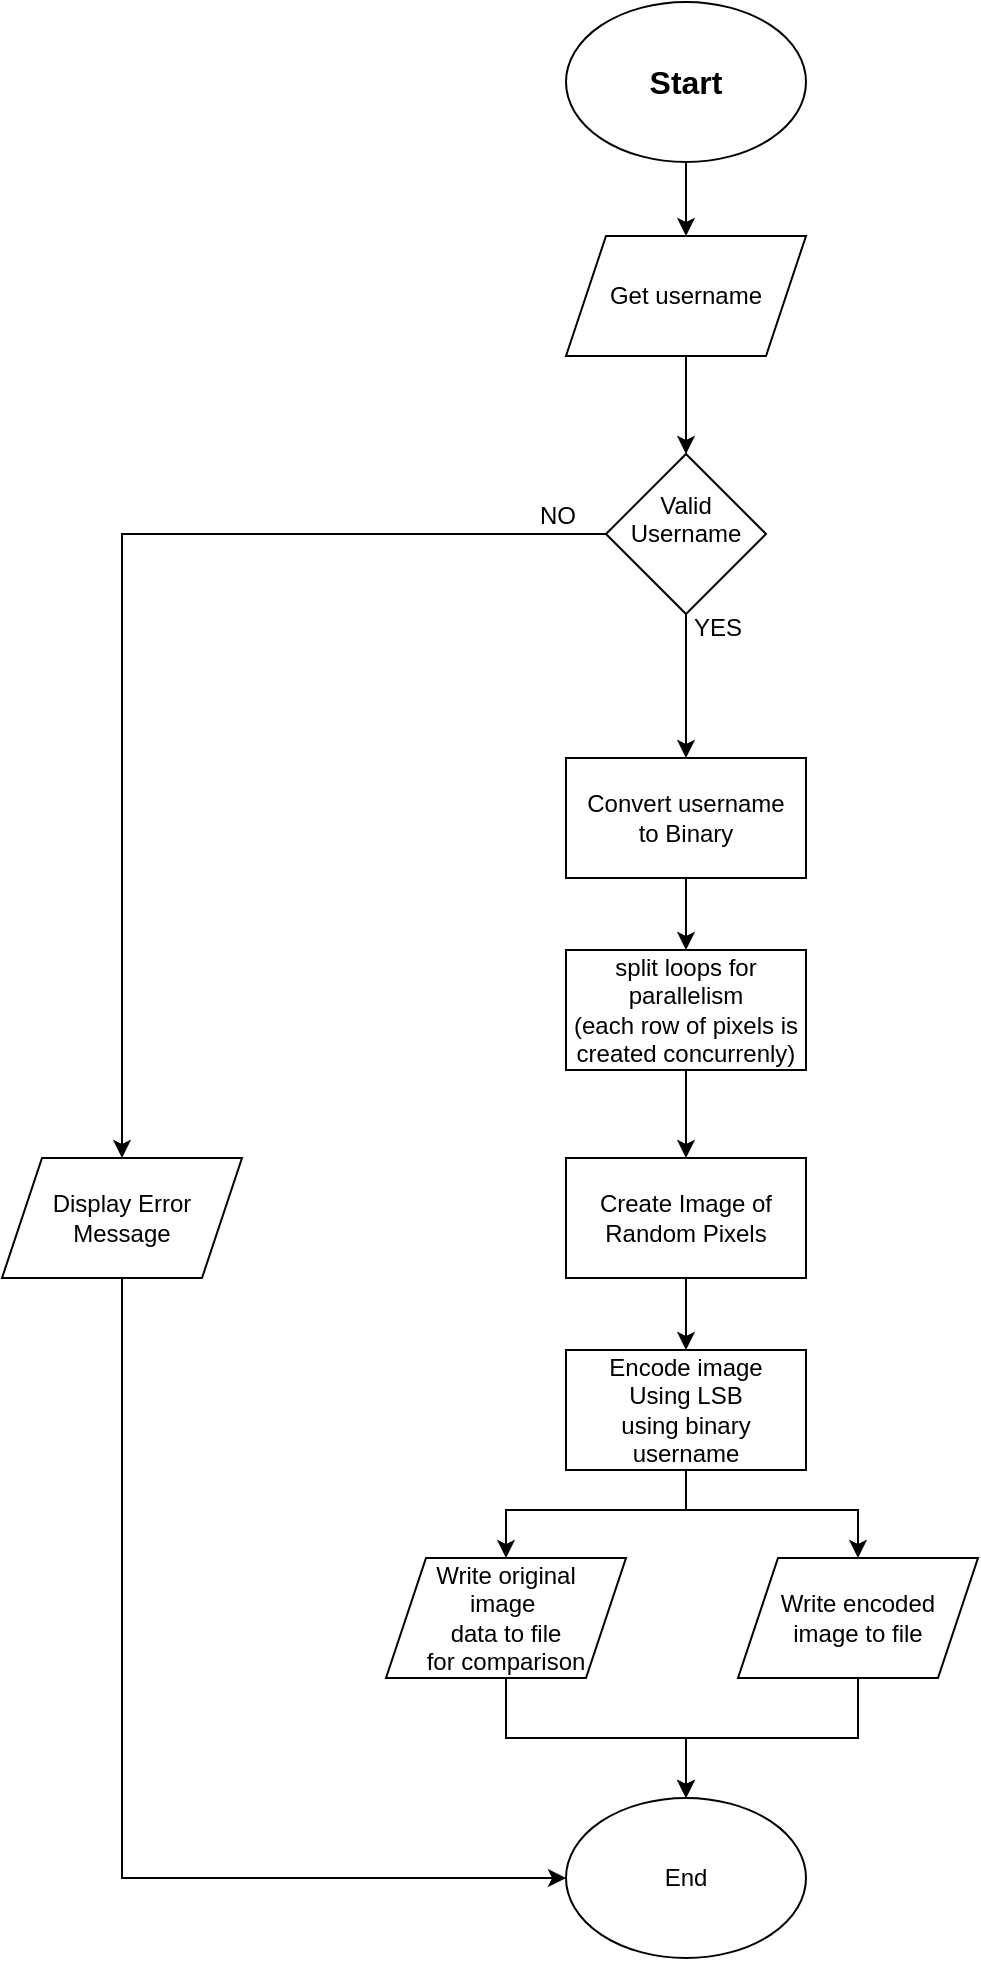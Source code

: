 <mxfile version="24.4.4" type="github">
  <diagram name="Page-1" id="ywzD3UhgZtG4djPLUcJU">
    <mxGraphModel dx="794" dy="642" grid="1" gridSize="8" guides="1" tooltips="1" connect="1" arrows="1" fold="1" page="1" pageScale="1" pageWidth="827" pageHeight="1169" math="0" shadow="0">
      <root>
        <mxCell id="0" />
        <mxCell id="1" parent="0" />
        <mxCell id="nI5EKrdtgNmoE0d4Wx78-1" style="edgeStyle=orthogonalEdgeStyle;rounded=0;orthogonalLoop=1;jettySize=auto;html=1;entryX=0.5;entryY=0;entryDx=0;entryDy=0;" edge="1" parent="1" source="nI5EKrdtgNmoE0d4Wx78-2" target="nI5EKrdtgNmoE0d4Wx78-4">
          <mxGeometry relative="1" as="geometry" />
        </mxCell>
        <mxCell id="nI5EKrdtgNmoE0d4Wx78-2" value="&lt;font style=&quot;font-size: 16px;&quot;&gt;&lt;b&gt;Start&lt;/b&gt;&lt;/font&gt;" style="ellipse;whiteSpace=wrap;html=1;" vertex="1" parent="1">
          <mxGeometry x="362" y="38" width="120" height="80" as="geometry" />
        </mxCell>
        <mxCell id="nI5EKrdtgNmoE0d4Wx78-3" style="edgeStyle=orthogonalEdgeStyle;rounded=0;orthogonalLoop=1;jettySize=auto;html=1;entryX=0.5;entryY=0;entryDx=0;entryDy=0;" edge="1" parent="1" source="nI5EKrdtgNmoE0d4Wx78-4" target="nI5EKrdtgNmoE0d4Wx78-9">
          <mxGeometry relative="1" as="geometry" />
        </mxCell>
        <mxCell id="nI5EKrdtgNmoE0d4Wx78-4" value="Get username" style="shape=parallelogram;perimeter=parallelogramPerimeter;whiteSpace=wrap;html=1;fixedSize=1;" vertex="1" parent="1">
          <mxGeometry x="362" y="155" width="120" height="60" as="geometry" />
        </mxCell>
        <mxCell id="nI5EKrdtgNmoE0d4Wx78-5" style="edgeStyle=orthogonalEdgeStyle;rounded=0;orthogonalLoop=1;jettySize=auto;html=1;entryX=0;entryY=0.5;entryDx=0;entryDy=0;" edge="1" parent="1" source="nI5EKrdtgNmoE0d4Wx78-6" target="nI5EKrdtgNmoE0d4Wx78-19">
          <mxGeometry relative="1" as="geometry">
            <Array as="points">
              <mxPoint x="140" y="976" />
            </Array>
          </mxGeometry>
        </mxCell>
        <mxCell id="nI5EKrdtgNmoE0d4Wx78-6" value="Display Error&lt;br&gt;Message" style="shape=parallelogram;perimeter=parallelogramPerimeter;whiteSpace=wrap;html=1;fixedSize=1;" vertex="1" parent="1">
          <mxGeometry x="80" y="616" width="120" height="60" as="geometry" />
        </mxCell>
        <mxCell id="nI5EKrdtgNmoE0d4Wx78-7" style="edgeStyle=orthogonalEdgeStyle;rounded=0;orthogonalLoop=1;jettySize=auto;html=1;exitX=0;exitY=0.5;exitDx=0;exitDy=0;entryX=0.5;entryY=0;entryDx=0;entryDy=0;" edge="1" parent="1" source="nI5EKrdtgNmoE0d4Wx78-9" target="nI5EKrdtgNmoE0d4Wx78-6">
          <mxGeometry relative="1" as="geometry" />
        </mxCell>
        <mxCell id="nI5EKrdtgNmoE0d4Wx78-8" style="edgeStyle=orthogonalEdgeStyle;rounded=0;orthogonalLoop=1;jettySize=auto;html=1;entryX=0.5;entryY=0;entryDx=0;entryDy=0;" edge="1" parent="1" source="nI5EKrdtgNmoE0d4Wx78-9" target="nI5EKrdtgNmoE0d4Wx78-23">
          <mxGeometry relative="1" as="geometry" />
        </mxCell>
        <mxCell id="nI5EKrdtgNmoE0d4Wx78-9" value="&lt;div&gt;Valid Username&lt;/div&gt;&lt;div&gt;&lt;br&gt;&lt;/div&gt;" style="rhombus;whiteSpace=wrap;html=1;" vertex="1" parent="1">
          <mxGeometry x="382" y="264" width="80" height="80" as="geometry" />
        </mxCell>
        <mxCell id="nI5EKrdtgNmoE0d4Wx78-10" style="edgeStyle=orthogonalEdgeStyle;rounded=0;orthogonalLoop=1;jettySize=auto;html=1;entryX=0.5;entryY=0;entryDx=0;entryDy=0;" edge="1" parent="1" source="nI5EKrdtgNmoE0d4Wx78-11" target="nI5EKrdtgNmoE0d4Wx78-14">
          <mxGeometry relative="1" as="geometry" />
        </mxCell>
        <mxCell id="nI5EKrdtgNmoE0d4Wx78-11" value="Create Image of Random Pixels" style="rounded=0;whiteSpace=wrap;html=1;" vertex="1" parent="1">
          <mxGeometry x="362" y="616" width="120" height="60" as="geometry" />
        </mxCell>
        <mxCell id="nI5EKrdtgNmoE0d4Wx78-12" style="edgeStyle=orthogonalEdgeStyle;rounded=0;orthogonalLoop=1;jettySize=auto;html=1;entryX=0.5;entryY=0;entryDx=0;entryDy=0;" edge="1" parent="1" source="nI5EKrdtgNmoE0d4Wx78-14" target="nI5EKrdtgNmoE0d4Wx78-16">
          <mxGeometry relative="1" as="geometry">
            <Array as="points">
              <mxPoint x="422" y="792" />
              <mxPoint x="332" y="792" />
            </Array>
          </mxGeometry>
        </mxCell>
        <mxCell id="nI5EKrdtgNmoE0d4Wx78-13" style="edgeStyle=orthogonalEdgeStyle;rounded=0;orthogonalLoop=1;jettySize=auto;html=1;exitX=0.5;exitY=1;exitDx=0;exitDy=0;entryX=0.5;entryY=0;entryDx=0;entryDy=0;" edge="1" parent="1" source="nI5EKrdtgNmoE0d4Wx78-14" target="nI5EKrdtgNmoE0d4Wx78-18">
          <mxGeometry relative="1" as="geometry">
            <Array as="points">
              <mxPoint x="422" y="792" />
              <mxPoint x="508" y="792" />
            </Array>
          </mxGeometry>
        </mxCell>
        <mxCell id="nI5EKrdtgNmoE0d4Wx78-14" value="&lt;div&gt;Encode image &lt;br&gt;&lt;/div&gt;&lt;div&gt;Using LSB&lt;/div&gt;&lt;div&gt;using binary username&lt;br&gt;&lt;/div&gt;" style="rounded=0;whiteSpace=wrap;html=1;" vertex="1" parent="1">
          <mxGeometry x="362" y="712" width="120" height="60" as="geometry" />
        </mxCell>
        <mxCell id="nI5EKrdtgNmoE0d4Wx78-15" style="edgeStyle=orthogonalEdgeStyle;rounded=0;orthogonalLoop=1;jettySize=auto;html=1;entryX=0.5;entryY=0;entryDx=0;entryDy=0;" edge="1" parent="1" source="nI5EKrdtgNmoE0d4Wx78-16" target="nI5EKrdtgNmoE0d4Wx78-19">
          <mxGeometry relative="1" as="geometry" />
        </mxCell>
        <mxCell id="nI5EKrdtgNmoE0d4Wx78-16" value="&lt;div&gt;Write original&lt;/div&gt;&lt;div&gt;image&amp;nbsp;&lt;/div&gt;&lt;div&gt;data to file&lt;/div&gt;&lt;div&gt;for comparison&lt;br&gt;&lt;/div&gt;" style="shape=parallelogram;perimeter=parallelogramPerimeter;whiteSpace=wrap;html=1;fixedSize=1;" vertex="1" parent="1">
          <mxGeometry x="272" y="816" width="120" height="60" as="geometry" />
        </mxCell>
        <mxCell id="nI5EKrdtgNmoE0d4Wx78-17" style="edgeStyle=orthogonalEdgeStyle;rounded=0;orthogonalLoop=1;jettySize=auto;html=1;entryX=0.5;entryY=0;entryDx=0;entryDy=0;" edge="1" parent="1" source="nI5EKrdtgNmoE0d4Wx78-18" target="nI5EKrdtgNmoE0d4Wx78-19">
          <mxGeometry relative="1" as="geometry" />
        </mxCell>
        <mxCell id="nI5EKrdtgNmoE0d4Wx78-18" value="&lt;div&gt;Write encoded&lt;/div&gt;&lt;div&gt;image to file&lt;br&gt;&lt;/div&gt;" style="shape=parallelogram;perimeter=parallelogramPerimeter;whiteSpace=wrap;html=1;fixedSize=1;" vertex="1" parent="1">
          <mxGeometry x="448" y="816" width="120" height="60" as="geometry" />
        </mxCell>
        <mxCell id="nI5EKrdtgNmoE0d4Wx78-19" value="End" style="ellipse;whiteSpace=wrap;html=1;" vertex="1" parent="1">
          <mxGeometry x="362" y="936" width="120" height="80" as="geometry" />
        </mxCell>
        <mxCell id="nI5EKrdtgNmoE0d4Wx78-20" value="NO" style="text;html=1;align=center;verticalAlign=middle;whiteSpace=wrap;rounded=0;" vertex="1" parent="1">
          <mxGeometry x="328" y="280" width="60" height="30" as="geometry" />
        </mxCell>
        <mxCell id="nI5EKrdtgNmoE0d4Wx78-21" value="YES" style="text;html=1;align=center;verticalAlign=middle;whiteSpace=wrap;rounded=0;" vertex="1" parent="1">
          <mxGeometry x="408" y="336" width="60" height="30" as="geometry" />
        </mxCell>
        <mxCell id="nI5EKrdtgNmoE0d4Wx78-25" style="edgeStyle=orthogonalEdgeStyle;rounded=0;orthogonalLoop=1;jettySize=auto;html=1;" edge="1" parent="1" source="nI5EKrdtgNmoE0d4Wx78-23" target="nI5EKrdtgNmoE0d4Wx78-24">
          <mxGeometry relative="1" as="geometry" />
        </mxCell>
        <mxCell id="nI5EKrdtgNmoE0d4Wx78-23" value="&lt;div&gt;Convert username&lt;/div&gt;&lt;div&gt;to Binary &lt;br&gt;&lt;/div&gt;" style="rounded=0;whiteSpace=wrap;html=1;" vertex="1" parent="1">
          <mxGeometry x="362" y="416" width="120" height="60" as="geometry" />
        </mxCell>
        <mxCell id="nI5EKrdtgNmoE0d4Wx78-26" style="edgeStyle=orthogonalEdgeStyle;rounded=0;orthogonalLoop=1;jettySize=auto;html=1;entryX=0.5;entryY=0;entryDx=0;entryDy=0;" edge="1" parent="1" source="nI5EKrdtgNmoE0d4Wx78-24" target="nI5EKrdtgNmoE0d4Wx78-11">
          <mxGeometry relative="1" as="geometry" />
        </mxCell>
        <mxCell id="nI5EKrdtgNmoE0d4Wx78-24" value="&lt;div&gt;split loops for parallelism&lt;/div&gt;&lt;div&gt;(each row of pixels is created concurrenly)&lt;br&gt;&lt;/div&gt;" style="rounded=0;whiteSpace=wrap;html=1;" vertex="1" parent="1">
          <mxGeometry x="362" y="512" width="120" height="60" as="geometry" />
        </mxCell>
      </root>
    </mxGraphModel>
  </diagram>
</mxfile>
